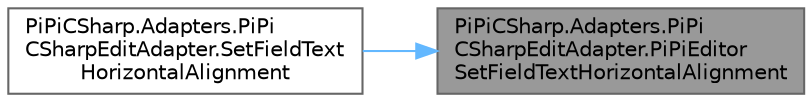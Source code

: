 digraph "PiPiCSharp.Adapters.PiPiCSharpEditAdapter.PiPiEditorSetFieldTextHorizontalAlignment"
{
 // LATEX_PDF_SIZE
  bgcolor="transparent";
  edge [fontname=Helvetica,fontsize=10,labelfontname=Helvetica,labelfontsize=10];
  node [fontname=Helvetica,fontsize=10,shape=box,height=0.2,width=0.4];
  rankdir="RL";
  Node1 [id="Node000001",label="PiPiCSharp.Adapters.PiPi\lCSharpEditAdapter.PiPiEditor\lSetFieldTextHorizontalAlignment",height=0.2,width=0.4,color="gray40", fillcolor="grey60", style="filled", fontcolor="black",tooltip="Invoke c++ PiPiEditor SetFieldTextHorizontalAlignment."];
  Node1 -> Node2 [id="edge1_Node000001_Node000002",dir="back",color="steelblue1",style="solid",tooltip=" "];
  Node2 [id="Node000002",label="PiPiCSharp.Adapters.PiPi\lCSharpEditAdapter.SetFieldText\lHorizontalAlignment",height=0.2,width=0.4,color="grey40", fillcolor="white", style="filled",URL="$class_pi_pi_c_sharp_1_1_adapters_1_1_pi_pi_c_sharp_edit_adapter.html#aee172c4ea1a11eaf25aee4a44cb33a7d",tooltip="Set field text horizontal alignment."];
}
